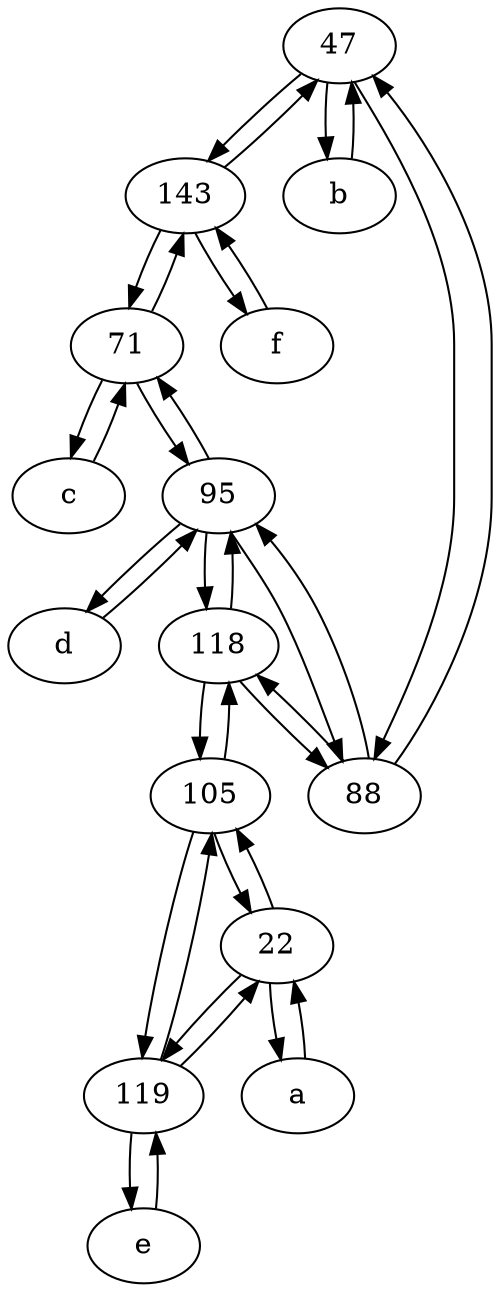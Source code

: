 digraph  {
	47;
	d [pos="20,30!"];
	118;
	143;
	b [pos="50,20!"];
	c [pos="20,10!"];
	105;
	a [pos="40,10!"];
	e [pos="30,50!"];
	88;
	119;
	71;
	f [pos="15,45!"];
	22;
	95;
	88 -> 95;
	119 -> 22;
	105 -> 22;
	71 -> 95;
	143 -> 47;
	71 -> 143;
	118 -> 88;
	c -> 71;
	22 -> a;
	143 -> 71;
	95 -> d;
	143 -> f;
	b -> 47;
	88 -> 47;
	105 -> 118;
	d -> 95;
	71 -> c;
	95 -> 88;
	47 -> b;
	119 -> 105;
	95 -> 71;
	22 -> 119;
	119 -> e;
	22 -> 105;
	95 -> 118;
	a -> 22;
	105 -> 119;
	118 -> 95;
	f -> 143;
	88 -> 118;
	118 -> 105;
	47 -> 88;
	47 -> 143;
	e -> 119;

	}
